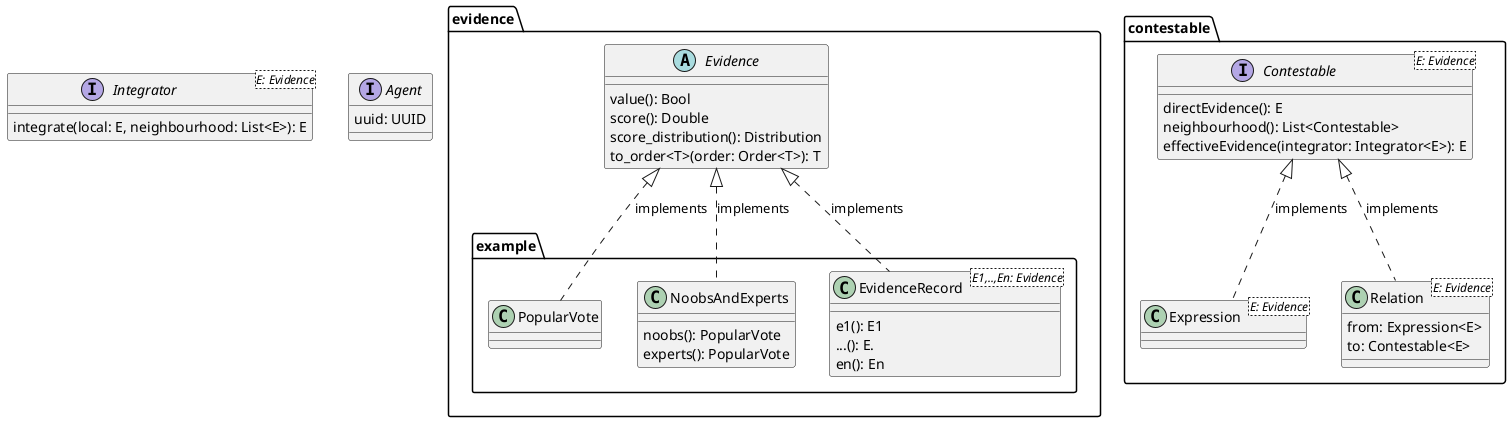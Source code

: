 @startuml

package evidence {
    ' Evidence can be anything that provides credence to a contestable
    ' It can be collapsed into a score or a distribution of scores
    abstract Evidence {
        ' simplest representation: true or false
        value(): Bool
        ' a floating point between (-1?) 0 and 1
        score(): Double
        ' a histogram
        score_distribution(): Distribution
        ' maps it onto an ordinal variable (buckets)
        to_order<T>(order: Order<T>): T
    }

    package example {
        ' A PopularVote is the simplest, naivest way of providing credence.
        ' It is the ratio of all people that believe vs. all people that don't believe a contestable
        class PopularVote {
        }

        ' A NoobsAndExperts is a naive implementation of separating a vote based on
        ' a node PopularVote and an expert PopularVote.
        ' total score is 10% defined by noobs and 90% by experts by default (example)
        class NoobsAndExperts {
            noobs(): PopularVote
            experts(): PopularVote
        }

        ' An EvidenceRecord combines multiple types of evidence
        class "EvidenceRecord<E1,..,En: Evidence>" as Record {
            e1(): E1
            ...(): E.
            en(): En
        }
    }
}

package contestable {

    ' A Contestable is either an Expression or a Relation from an Expression to another Contestable
    ' It represents things whose credence can be contested, e.g. attacked or supported
    interface "Contestable<E: Evidence>" as Contestable {
        directEvidence(): E
        neighbourhood(): List<Contestable>
        effectiveEvidence(integrator: Integrator<E>): E
    }

    ' An expression is a unit of text that expresses a collection of thoughts
    ' Expressions can be large (books) or small (single statement)
    ' Expressions can be composed into larger or decomposed into smaller Expressions
    class "Expression<E: Evidence>" as Expression {
    }

    ' A Relation signals that a `from` Expression influences the credence of the `to` Contestable
    class "Relation<E: Evidence>" as Relation {
        from: Expression<E>
        to: Contestable<E>
    }
}

' An integrator takes local evidence and related evidence
' and provides an integrated perspective
interface "Integrator<E: Evidence>" as Integrator {
    integrate(local: E, neighbourhood: List<E>): E
}

' We assume here that our service receives authenticated users
' authorized to operate on their own data submissions
interface Agent {
    uuid: UUID
}

Evidence <|.. PopularVote : implements
Evidence <|.. NoobsAndExperts : implements
Evidence <|.. Record : implements
Contestable <|.. Expression : implements
Contestable <|.. Relation : implements

@enduml